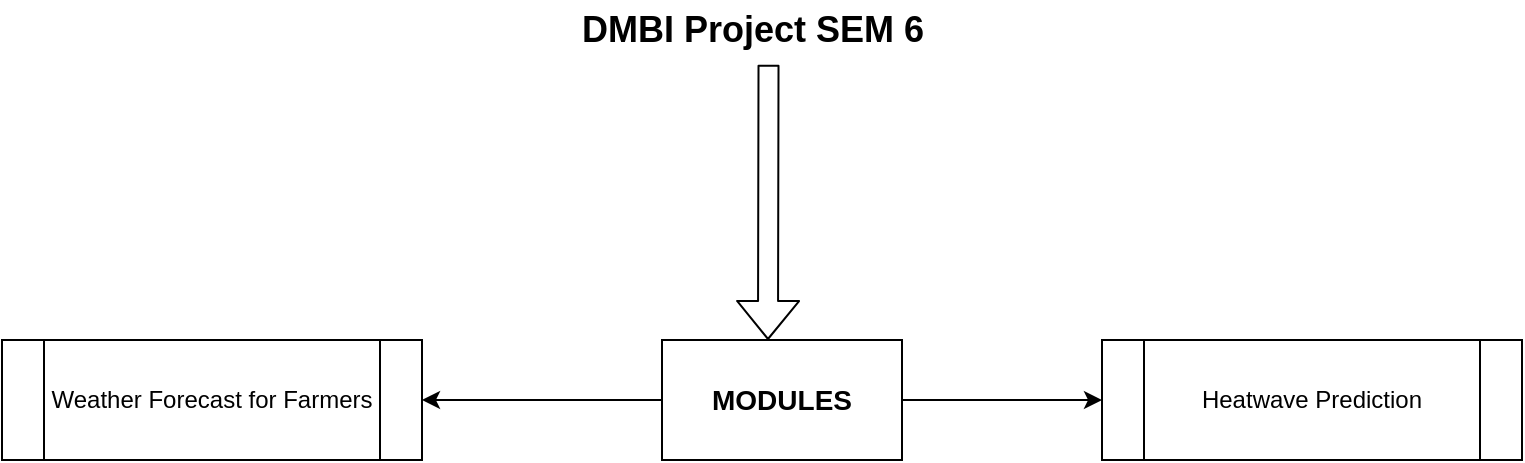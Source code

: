 <mxfile>
    <diagram id="1q9yGb-YDBhxMm0Tz4pS" name="Page-1">
        <mxGraphModel dx="1002" dy="479" grid="1" gridSize="10" guides="1" tooltips="1" connect="1" arrows="1" fold="1" page="1" pageScale="1" pageWidth="850" pageHeight="1100" math="0" shadow="0">
            <root>
                <mxCell id="0"/>
                <mxCell id="1" parent="0"/>
                <mxCell id="2" value="&lt;b&gt;&lt;font style=&quot;font-size: 18px;&quot;&gt;DMBI Project SEM 6&lt;/font&gt;&lt;/b&gt;" style="text;html=1;align=center;verticalAlign=middle;whiteSpace=wrap;rounded=0;" vertex="1" parent="1">
                    <mxGeometry x="308" y="30" width="235" height="30" as="geometry"/>
                </mxCell>
                <mxCell id="3" value="" style="shape=flexArrow;endArrow=classic;html=1;exitX=0.533;exitY=1.08;exitDx=0;exitDy=0;exitPerimeter=0;" edge="1" parent="1" source="2">
                    <mxGeometry width="50" height="50" relative="1" as="geometry">
                        <mxPoint x="580" y="120" as="sourcePoint"/>
                        <mxPoint x="433" y="200" as="targetPoint"/>
                    </mxGeometry>
                </mxCell>
                <mxCell id="4" value="&lt;b&gt;&lt;font style=&quot;font-size: 14px;&quot;&gt;MODULES&lt;/font&gt;&lt;/b&gt;" style="rounded=0;whiteSpace=wrap;html=1;" vertex="1" parent="1">
                    <mxGeometry x="380" y="200" width="120" height="60" as="geometry"/>
                </mxCell>
                <mxCell id="5" value="" style="endArrow=classic;html=1;exitX=1;exitY=0.5;exitDx=0;exitDy=0;" edge="1" parent="1" source="4">
                    <mxGeometry width="50" height="50" relative="1" as="geometry">
                        <mxPoint x="530" y="270" as="sourcePoint"/>
                        <mxPoint x="600" y="230" as="targetPoint"/>
                    </mxGeometry>
                </mxCell>
                <mxCell id="6" value="" style="endArrow=classic;html=1;exitX=0;exitY=0.5;exitDx=0;exitDy=0;" edge="1" parent="1" source="4">
                    <mxGeometry width="50" height="50" relative="1" as="geometry">
                        <mxPoint x="410" y="270" as="sourcePoint"/>
                        <mxPoint x="260" y="230" as="targetPoint"/>
                    </mxGeometry>
                </mxCell>
                <mxCell id="7" value="Weather Forecast for Farmers" style="shape=process;whiteSpace=wrap;html=1;backgroundOutline=1;" vertex="1" parent="1">
                    <mxGeometry x="50" y="200" width="210" height="60" as="geometry"/>
                </mxCell>
                <mxCell id="8" value="Heatwave Prediction" style="shape=process;whiteSpace=wrap;html=1;backgroundOutline=1;" vertex="1" parent="1">
                    <mxGeometry x="600" y="200" width="210" height="60" as="geometry"/>
                </mxCell>
            </root>
        </mxGraphModel>
    </diagram>
</mxfile>